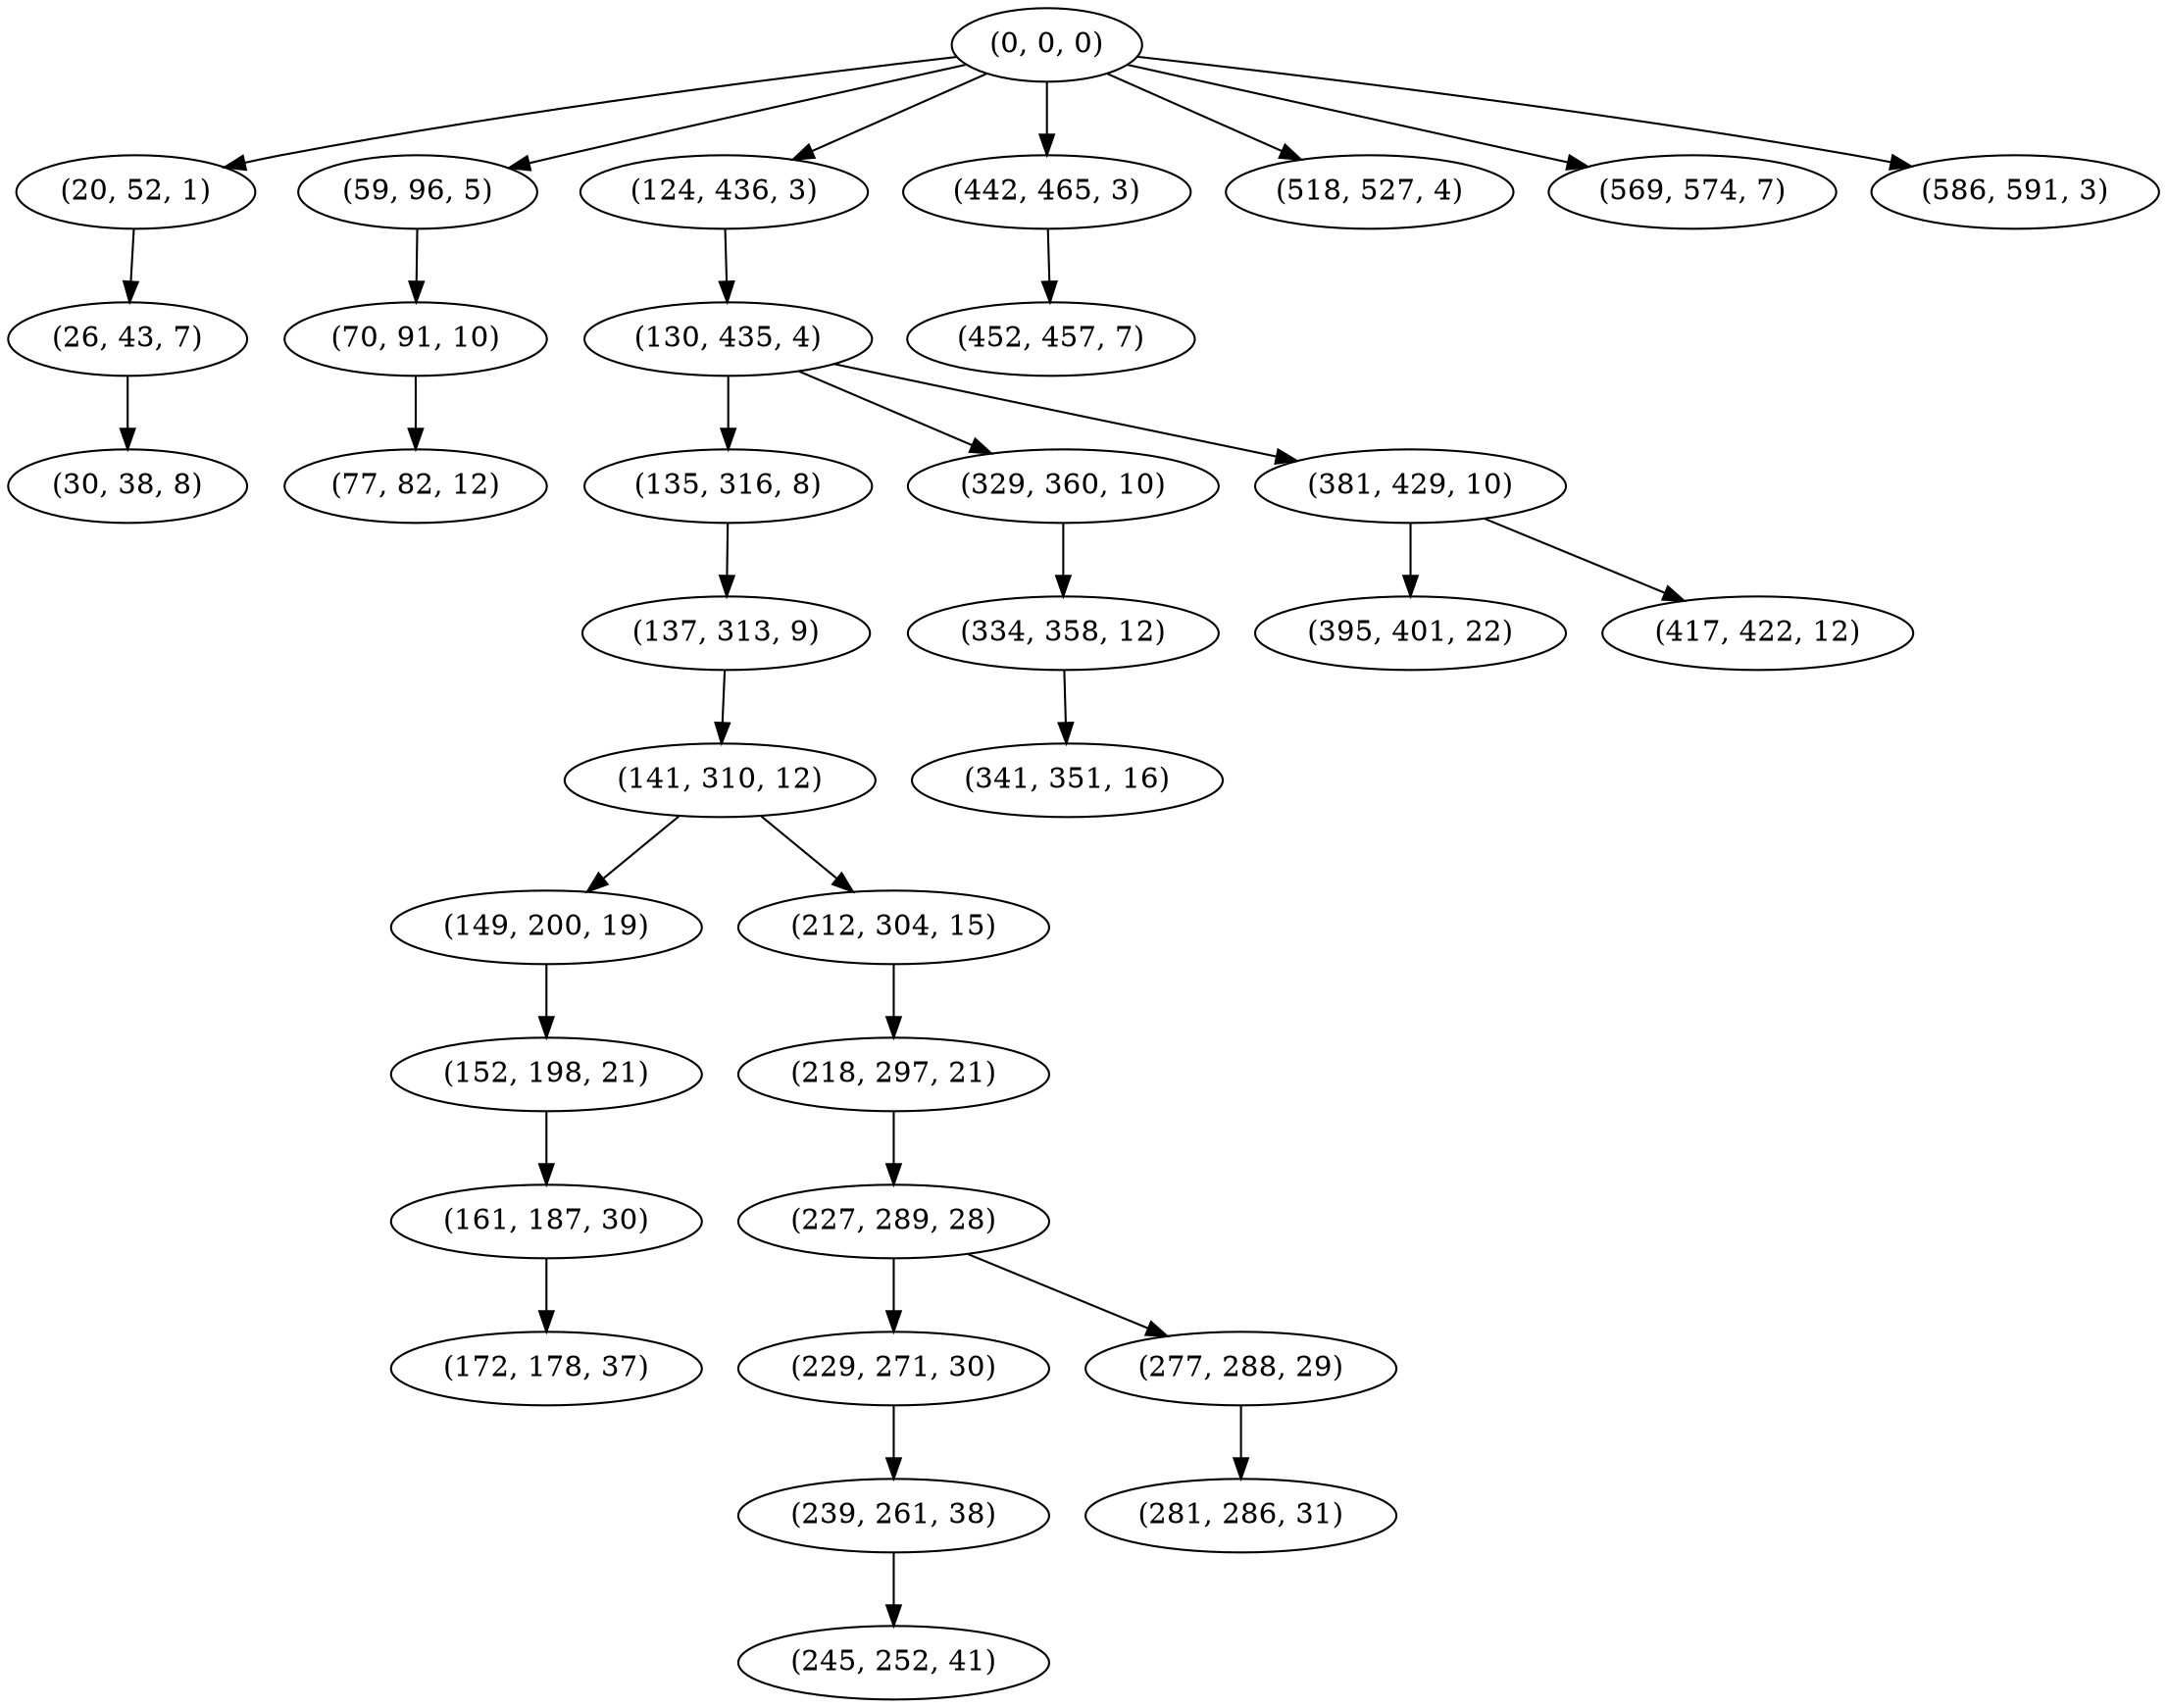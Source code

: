 digraph tree {
    "(0, 0, 0)";
    "(20, 52, 1)";
    "(26, 43, 7)";
    "(30, 38, 8)";
    "(59, 96, 5)";
    "(70, 91, 10)";
    "(77, 82, 12)";
    "(124, 436, 3)";
    "(130, 435, 4)";
    "(135, 316, 8)";
    "(137, 313, 9)";
    "(141, 310, 12)";
    "(149, 200, 19)";
    "(152, 198, 21)";
    "(161, 187, 30)";
    "(172, 178, 37)";
    "(212, 304, 15)";
    "(218, 297, 21)";
    "(227, 289, 28)";
    "(229, 271, 30)";
    "(239, 261, 38)";
    "(245, 252, 41)";
    "(277, 288, 29)";
    "(281, 286, 31)";
    "(329, 360, 10)";
    "(334, 358, 12)";
    "(341, 351, 16)";
    "(381, 429, 10)";
    "(395, 401, 22)";
    "(417, 422, 12)";
    "(442, 465, 3)";
    "(452, 457, 7)";
    "(518, 527, 4)";
    "(569, 574, 7)";
    "(586, 591, 3)";
    "(0, 0, 0)" -> "(20, 52, 1)";
    "(0, 0, 0)" -> "(59, 96, 5)";
    "(0, 0, 0)" -> "(124, 436, 3)";
    "(0, 0, 0)" -> "(442, 465, 3)";
    "(0, 0, 0)" -> "(518, 527, 4)";
    "(0, 0, 0)" -> "(569, 574, 7)";
    "(0, 0, 0)" -> "(586, 591, 3)";
    "(20, 52, 1)" -> "(26, 43, 7)";
    "(26, 43, 7)" -> "(30, 38, 8)";
    "(59, 96, 5)" -> "(70, 91, 10)";
    "(70, 91, 10)" -> "(77, 82, 12)";
    "(124, 436, 3)" -> "(130, 435, 4)";
    "(130, 435, 4)" -> "(135, 316, 8)";
    "(130, 435, 4)" -> "(329, 360, 10)";
    "(130, 435, 4)" -> "(381, 429, 10)";
    "(135, 316, 8)" -> "(137, 313, 9)";
    "(137, 313, 9)" -> "(141, 310, 12)";
    "(141, 310, 12)" -> "(149, 200, 19)";
    "(141, 310, 12)" -> "(212, 304, 15)";
    "(149, 200, 19)" -> "(152, 198, 21)";
    "(152, 198, 21)" -> "(161, 187, 30)";
    "(161, 187, 30)" -> "(172, 178, 37)";
    "(212, 304, 15)" -> "(218, 297, 21)";
    "(218, 297, 21)" -> "(227, 289, 28)";
    "(227, 289, 28)" -> "(229, 271, 30)";
    "(227, 289, 28)" -> "(277, 288, 29)";
    "(229, 271, 30)" -> "(239, 261, 38)";
    "(239, 261, 38)" -> "(245, 252, 41)";
    "(277, 288, 29)" -> "(281, 286, 31)";
    "(329, 360, 10)" -> "(334, 358, 12)";
    "(334, 358, 12)" -> "(341, 351, 16)";
    "(381, 429, 10)" -> "(395, 401, 22)";
    "(381, 429, 10)" -> "(417, 422, 12)";
    "(442, 465, 3)" -> "(452, 457, 7)";
}
